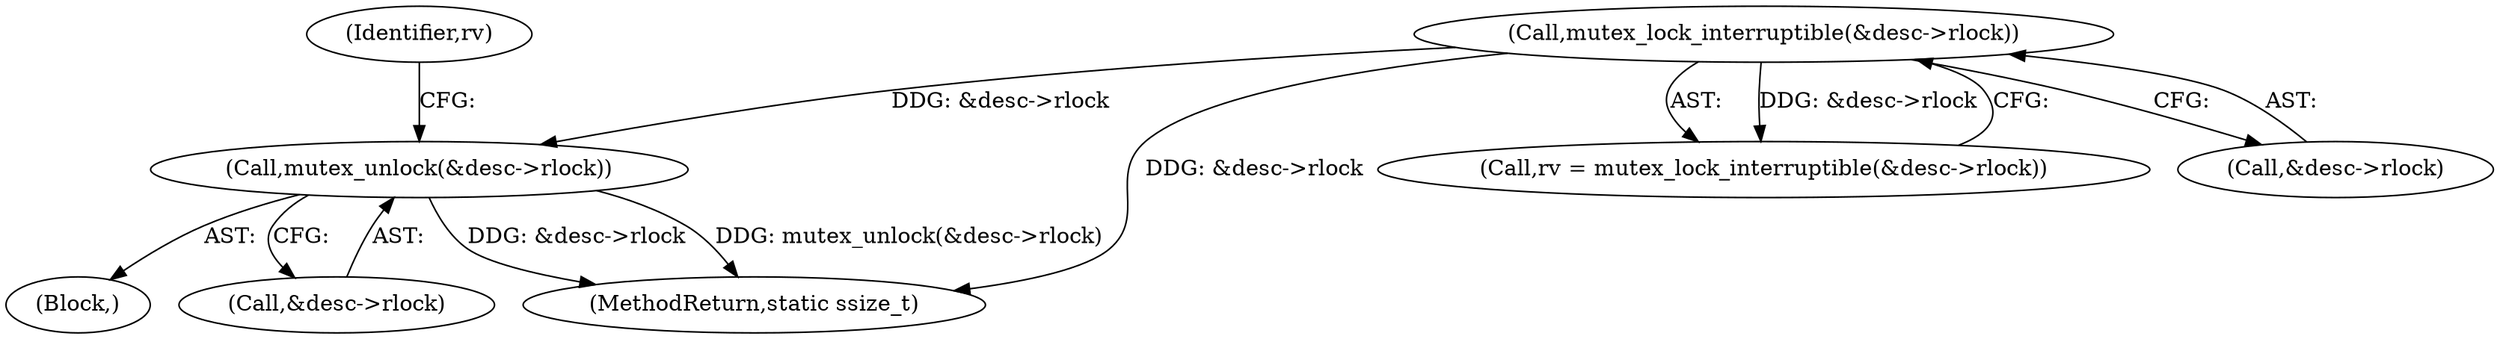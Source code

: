 digraph "0_linux_c0f5ecee4e741667b2493c742b60b6218d40b3aa_1@API" {
"1000430" [label="(Call,mutex_unlock(&desc->rlock))"];
"1000127" [label="(Call,mutex_lock_interruptible(&desc->rlock))"];
"1000112" [label="(Block,)"];
"1000430" [label="(Call,mutex_unlock(&desc->rlock))"];
"1000431" [label="(Call,&desc->rlock)"];
"1000437" [label="(MethodReturn,static ssize_t)"];
"1000127" [label="(Call,mutex_lock_interruptible(&desc->rlock))"];
"1000125" [label="(Call,rv = mutex_lock_interruptible(&desc->rlock))"];
"1000436" [label="(Identifier,rv)"];
"1000128" [label="(Call,&desc->rlock)"];
"1000430" -> "1000112"  [label="AST: "];
"1000430" -> "1000431"  [label="CFG: "];
"1000431" -> "1000430"  [label="AST: "];
"1000436" -> "1000430"  [label="CFG: "];
"1000430" -> "1000437"  [label="DDG: &desc->rlock"];
"1000430" -> "1000437"  [label="DDG: mutex_unlock(&desc->rlock)"];
"1000127" -> "1000430"  [label="DDG: &desc->rlock"];
"1000127" -> "1000125"  [label="AST: "];
"1000127" -> "1000128"  [label="CFG: "];
"1000128" -> "1000127"  [label="AST: "];
"1000125" -> "1000127"  [label="CFG: "];
"1000127" -> "1000437"  [label="DDG: &desc->rlock"];
"1000127" -> "1000125"  [label="DDG: &desc->rlock"];
}
